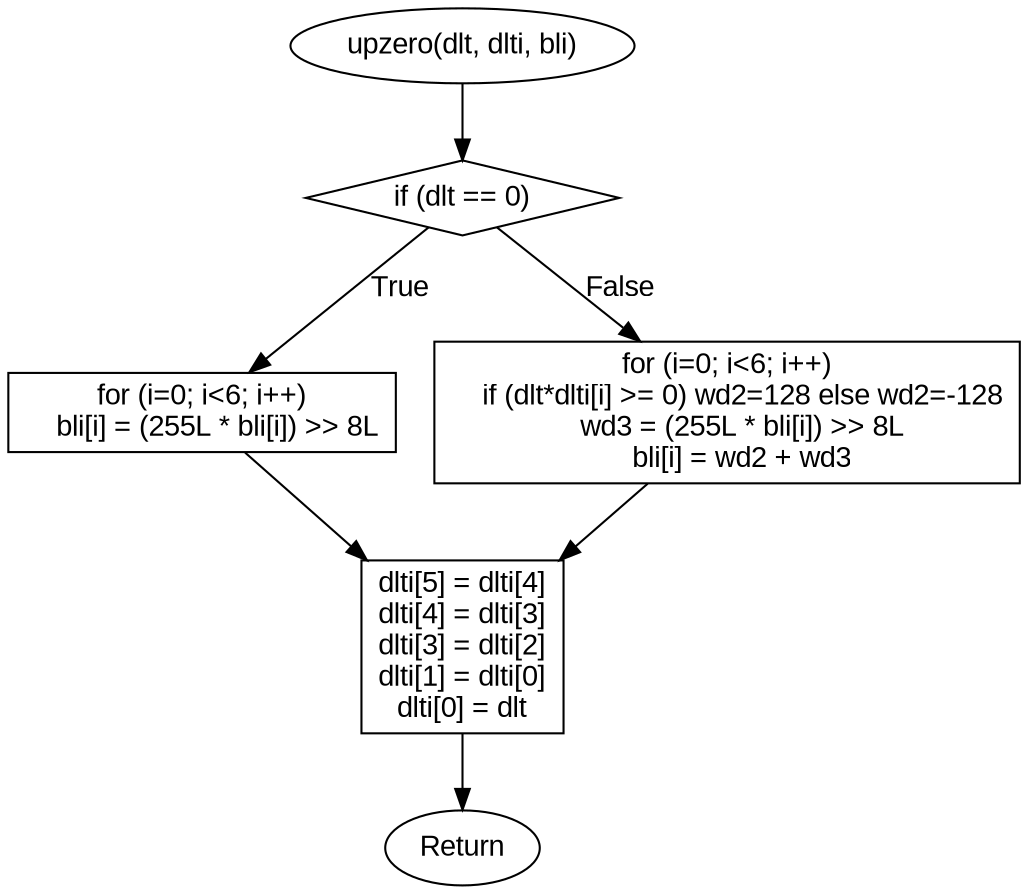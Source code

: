 digraph upzero {
    rankdir=TB;
    node [shape=box, fontname=Arial];
    edge [fontname=Arial];

    start [label="upzero(dlt, dlti, bli)", shape=ellipse];
    end [label="Return", shape=ellipse];
    cond_dlt_eq_0 [label="if (dlt == 0)", shape=diamond];
    block_zero_case [label="for (i=0; i<6; i++)\n    bli[i] = (255L * bli[i]) >> 8L"];
    block_nonzero_case [label="for (i=0; i<6; i++)\n    if (dlt*dlti[i] >= 0) wd2=128 else wd2=-128\n    wd3 = (255L * bli[i]) >> 8L\n    bli[i] = wd2 + wd3"];
    shift_dlti [label="dlti[5] = dlti[4]\ndlti[4] = dlti[3]\ndlti[3] = dlti[2]\ndlti[1] = dlti[0]\ndlti[0] = dlt"];

    start -> cond_dlt_eq_0;
    cond_dlt_eq_0 -> block_zero_case [label="True"];
    cond_dlt_eq_0 -> block_nonzero_case [label="False"];
    block_zero_case -> shift_dlti;
    block_nonzero_case -> shift_dlti;
    shift_dlti -> end;
}